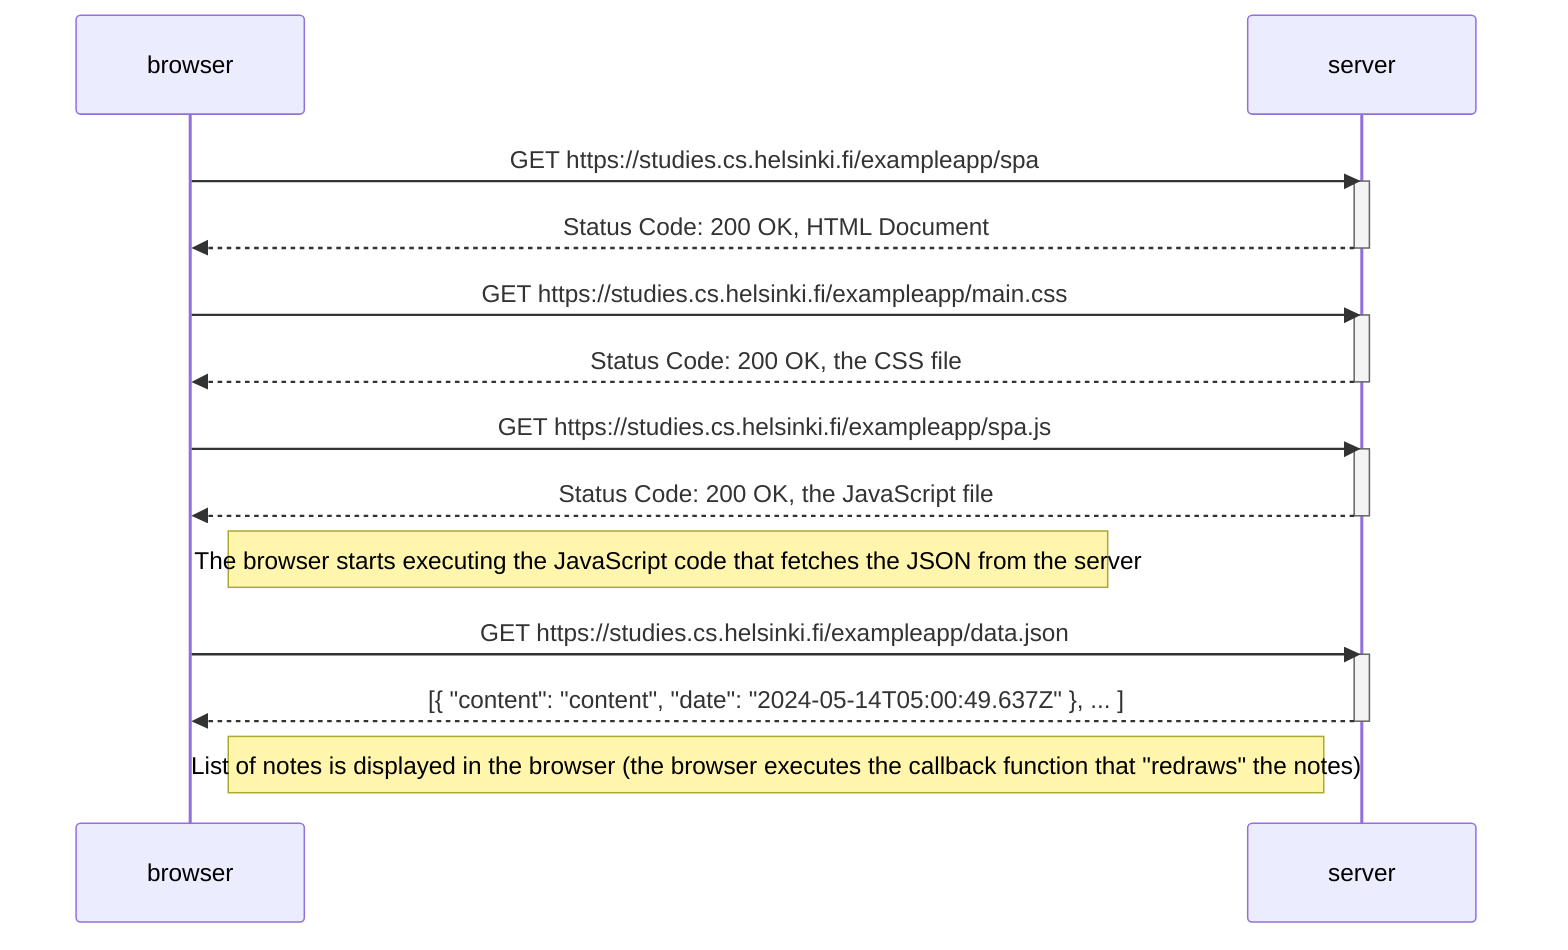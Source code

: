 sequenceDiagram
    participant browser
    participant server

    browser->>server: GET https://studies.cs.helsinki.fi/exampleapp/spa
    activate server
    server-->>browser: Status Code: 200 OK, HTML Document
    deactivate server

    browser->>server: GET https://studies.cs.helsinki.fi/exampleapp/main.css
    activate server
    server-->>browser: Status Code: 200 OK, the CSS file
    deactivate server

    browser->>server: GET https://studies.cs.helsinki.fi/exampleapp/spa.js
    activate server
    server-->>browser: Status Code: 200 OK, the JavaScript file
    deactivate server

    Note right of browser: The browser starts executing the JavaScript code that fetches the JSON from the server

    browser->>server: GET https://studies.cs.helsinki.fi/exampleapp/data.json
    activate server
    server-->>browser: [{ "content": "content", "date": "2024-05-14T05:00:49.637Z" }, ... ]
    deactivate server

    Note right of browser: List of notes is displayed in the browser (the browser executes the callback function that "redraws" the notes)